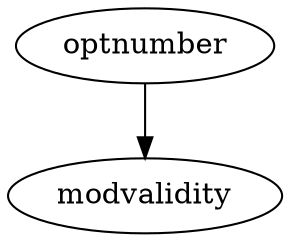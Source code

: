 /* Created by mdot for Matlab */
digraph m2html {
  optnumber -> modvalidity;

  modvalidity [URL="modvalidity.html"];
  optnumber [URL="optnumber.html"];
}